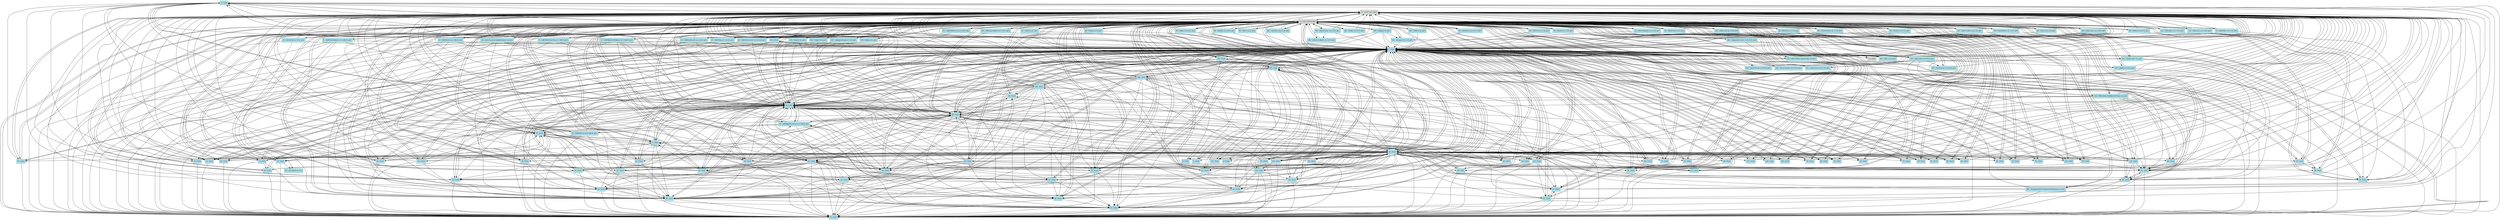 digraph G {
	graph [rankdir=TB]
	node [color=lightgreen fillcolor=lightblue fontname=Courier fontsize=10 style=filled]
	edge [fontname=Courier]
	node [fontname=Courier shape=record size="6,6"]
	2 [label="2: konsole" fillcolor=lightblue rank=max]
	2 [label="2: konsole(.plt)" fillcolor=lightblue rank=max]
	2 [label="2: konsole(.got)" fillcolor=lightblue rank=max]
	-2 [label="-2: ld-elf.so.1" fillcolor=lightgrey rank=source]
	-2 [label="-2: ld-elf.so.1(.got)" fillcolor=lightgrey rank=source]
	-1 [label="-1: unknown" fillcolor=lightgrey rank=source]
	-1 [label="-1: libkonsoleapp.so.23.04.3" fillcolor=lightgrey rank=source]
	-1 [label="-1: libkonsoleapp.so.23.04.3(.plt)" fillcolor=lightgrey rank=source]
	-1 [label="-1: libkonsoleapp.so.23.04.3(.got)" fillcolor=lightgrey rank=source]
	4 [label="4: libKF5NotifyConfig.so.5.108.0" fillcolor=lightblue rank=max]
	4 [label="4: libKF5NotifyConfig.so.5.108.0(.plt)" fillcolor=lightblue rank=max]
	4 [label="4: libKF5NotifyConfig.so.5.108.0(.got)" fillcolor=lightblue rank=max]
	-1 [label="-1: libkonsoleprivate.so.23.04.3" fillcolor=lightgrey rank=source]
	-1 [label="-1: libkonsoleprivate.so.23.04.3(.plt)" fillcolor=lightgrey rank=source]
	-1 [label="-1: libkonsoleprivate.so.23.04.3(.got)" fillcolor=lightgrey rank=source]
	6 [label="6: libKF5NewStuffWidgets.so.5.108.0" fillcolor=lightblue rank=max]
	6 [label="6: libKF5NewStuffWidgets.so.5.108.0(.plt)" fillcolor=lightblue rank=max]
	6 [label="6: libKF5NewStuffWidgets.so.5.108.0(.got)" fillcolor=lightblue rank=max]
	7 [label="7: libKF5Notifications.so.5.108.0" fillcolor=lightblue rank=max]
	7 [label="7: libKF5Notifications.so.5.108.0(.plt)" fillcolor=lightblue rank=max]
	7 [label="7: libKF5Notifications.so.5.108.0(.got)" fillcolor=lightblue rank=max]
	8 [label="8: libKF5TextWidgets.so.5.108.0" fillcolor=lightblue rank=max]
	8 [label="8: libKF5TextWidgets.so.5.108.0(.plt)" fillcolor=lightblue rank=max]
	8 [label="8: libKF5TextWidgets.so.5.108.0(.got)" fillcolor=lightblue rank=max]
	9 [label="9: libKF5SonnetUi.so.5.108.0" fillcolor=lightblue rank=max]
	9 [label="9: libKF5SonnetUi.so.5.108.0(.plt)" fillcolor=lightblue rank=max]
	9 [label="9: libKF5SonnetUi.so.5.108.0(.got)" fillcolor=lightblue rank=max]
	10 [label="10: libKF5NewStuff.so.5.108.0" fillcolor=lightblue rank=max]
	10 [label="10: libKF5NewStuff.so.5.108.0(.plt)" fillcolor=lightblue rank=max]
	10 [label="10: libKF5NewStuff.so.5.108.0(.got)" fillcolor=lightblue rank=max]
	11 [label="11: libKF5NewStuffCore.so.5.108.0" fillcolor=lightblue rank=max]
	11 [label="11: libKF5NewStuffCore.so.5.108.0(.plt)" fillcolor=lightblue rank=max]
	11 [label="11: libKF5NewStuffCore.so.5.108.0(.got)" fillcolor=lightblue rank=max]
	12 [label="12: libKF5Attica.so.5.108.0" fillcolor=lightblue rank=max]
	12 [label="12: libKF5Attica.so.5.108.0(.plt)" fillcolor=lightblue rank=max]
	12 [label="12: libKF5Attica.so.5.108.0(.got)" fillcolor=lightblue rank=max]
	13 [label="13: libKF5Pty.so.5.108.0" fillcolor=lightblue rank=max]
	13 [label="13: libKF5Pty.so.5.108.0(.plt)" fillcolor=lightblue rank=max]
	13 [label="13: libKF5Pty.so.5.108.0(.got)" fillcolor=lightblue rank=max]
	14 [label="14: libutil.so.9" fillcolor=lightblue rank=max]
	14 [label="14: libutil.so.9(.plt)" fillcolor=lightblue rank=max]
	14 [label="14: libutil.so.9(.got)" fillcolor=lightblue rank=max]
	15 [label="15: libz.so.6" fillcolor=lightblue rank=max]
	15 [label="15: libz.so.6(.plt)" fillcolor=lightblue rank=max]
	15 [label="15: libz.so.6(.got)" fillcolor=lightblue rank=max]
	16 [label="16: libicuuc.so.73.2" fillcolor=lightblue rank=max]
	16 [label="16: libicuuc.so.73.2(.plt)" fillcolor=lightblue rank=max]
	16 [label="16: libicuuc.so.73.2(.got)" fillcolor=lightblue rank=max]
	17 [label="17: libicui18n.so.73.2" fillcolor=lightblue rank=max]
	17 [label="17: libicui18n.so.73.2(.plt)" fillcolor=lightblue rank=max]
	17 [label="17: libicui18n.so.73.2(.got)" fillcolor=lightblue rank=max]
	18 [label="18: libKF5Bookmarks.so.5.108.0" fillcolor=lightblue rank=max]
	18 [label="18: libKF5Bookmarks.so.5.108.0(.plt)" fillcolor=lightblue rank=max]
	18 [label="18: libKF5Bookmarks.so.5.108.0(.got)" fillcolor=lightblue rank=max]
	19 [label="19: libKF5XmlGui.so.5.108.0" fillcolor=lightblue rank=max]
	19 [label="19: libKF5XmlGui.so.5.108.0(.plt)" fillcolor=lightblue rank=max]
	19 [label="19: libKF5XmlGui.so.5.108.0(.got)" fillcolor=lightblue rank=max]
	20 [label="20: libKF5GlobalAccel.so.5.108.0" fillcolor=lightblue rank=max]
	20 [label="20: libKF5GlobalAccel.so.5.108.0(.plt)" fillcolor=lightblue rank=max]
	20 [label="20: libKF5GlobalAccel.so.5.108.0(.got)" fillcolor=lightblue rank=max]
	21 [label="21: libQt5PrintSupport.so.5.15.8" fillcolor=lightblue rank=max]
	21 [label="21: libQt5PrintSupport.so.5.15.8(.plt)" fillcolor=lightblue rank=max]
	21 [label="21: libQt5PrintSupport.so.5.15.8(.got)" fillcolor=lightblue rank=max]
	22 [label="22: libKF5KIOWidgets.so.5.108.0" fillcolor=lightblue rank=max]
	22 [label="22: libKF5KIOWidgets.so.5.108.0(.plt)" fillcolor=lightblue rank=max]
	22 [label="22: libKF5KIOWidgets.so.5.108.0(.got)" fillcolor=lightblue rank=max]
	23 [label="23: libKF5IconThemes.so.5.108.0" fillcolor=lightblue rank=max]
	23 [label="23: libKF5IconThemes.so.5.108.0(.plt)" fillcolor=lightblue rank=max]
	23 [label="23: libKF5IconThemes.so.5.108.0(.got)" fillcolor=lightblue rank=max]
	24 [label="24: libKF5ConfigWidgets.so.5.108.0" fillcolor=lightblue rank=max]
	24 [label="24: libKF5ConfigWidgets.so.5.108.0(.plt)" fillcolor=lightblue rank=max]
	24 [label="24: libKF5ConfigWidgets.so.5.108.0(.got)" fillcolor=lightblue rank=max]
	25 [label="25: libKF5GuiAddons.so.5.108.0" fillcolor=lightblue rank=max]
	25 [label="25: libKF5GuiAddons.so.5.108.0(.plt)" fillcolor=lightblue rank=max]
	25 [label="25: libKF5GuiAddons.so.5.108.0(.got)" fillcolor=lightblue rank=max]
	26 [label="26: libKF5Codecs.so.5.108.0" fillcolor=lightblue rank=max]
	26 [label="26: libKF5Codecs.so.5.108.0(.plt)" fillcolor=lightblue rank=max]
	26 [label="26: libKF5Codecs.so.5.108.0(.got)" fillcolor=lightblue rank=max]
	27 [label="27: libKF5Auth.so.5.108.0" fillcolor=lightblue rank=max]
	27 [label="27: libKF5Auth.so.5.108.0(.plt)" fillcolor=lightblue rank=max]
	27 [label="27: libKF5Auth.so.5.108.0(.got)" fillcolor=lightblue rank=max]
	28 [label="28: libKF5KIOGui.so.5.108.0" fillcolor=lightblue rank=max]
	28 [label="28: libKF5KIOGui.so.5.108.0(.plt)" fillcolor=lightblue rank=max]
	28 [label="28: libKF5KIOGui.so.5.108.0(.got)" fillcolor=lightblue rank=max]
	29 [label="29: libKF5WindowSystem.so.5.108.0" fillcolor=lightblue rank=max]
	29 [label="29: libKF5WindowSystem.so.5.108.0(.plt)" fillcolor=lightblue rank=max]
	29 [label="29: libKF5WindowSystem.so.5.108.0(.got)" fillcolor=lightblue rank=max]
	30 [label="30: libX11.so.6.4.0" fillcolor=lightblue rank=max]
	30 [label="30: libX11.so.6.4.0(.plt)" fillcolor=lightblue rank=max]
	30 [label="30: libX11.so.6.4.0(.got)" fillcolor=lightblue rank=max]
	31 [label="31: libKF5KIOCore.so.5.108.0" fillcolor=lightblue rank=max]
	31 [label="31: libKF5KIOCore.so.5.108.0(.plt)" fillcolor=lightblue rank=max]
	31 [label="31: libKF5KIOCore.so.5.108.0(.got)" fillcolor=lightblue rank=max]
	32 [label="32: libKF5AuthCore.so.5.108.0" fillcolor=lightblue rank=max]
	32 [label="32: libKF5AuthCore.so.5.108.0(.plt)" fillcolor=lightblue rank=max]
	32 [label="32: libKF5AuthCore.so.5.108.0(.got)" fillcolor=lightblue rank=max]
	33 [label="33: libKF5JobWidgets.so.5.108.0" fillcolor=lightblue rank=max]
	33 [label="33: libKF5JobWidgets.so.5.108.0(.plt)" fillcolor=lightblue rank=max]
	33 [label="33: libKF5JobWidgets.so.5.108.0(.got)" fillcolor=lightblue rank=max]
	34 [label="34: libKF5Service.so.5.108.0" fillcolor=lightblue rank=max]
	34 [label="34: libKF5Service.so.5.108.0(.plt)" fillcolor=lightblue rank=max]
	34 [label="34: libKF5Service.so.5.108.0(.got)" fillcolor=lightblue rank=max]
	35 [label="35: libKF5I18n.so.5.108.0" fillcolor=lightblue rank=max]
	35 [label="35: libKF5I18n.so.5.108.0(.plt)" fillcolor=lightblue rank=max]
	35 [label="35: libKF5I18n.so.5.108.0(.got)" fillcolor=lightblue rank=max]
	36 [label="36: libKF5DBusAddons.so.5.108.0" fillcolor=lightblue rank=max]
	36 [label="36: libKF5DBusAddons.so.5.108.0(.plt)" fillcolor=lightblue rank=max]
	36 [label="36: libKF5DBusAddons.so.5.108.0(.got)" fillcolor=lightblue rank=max]
	37 [label="37: libKF5Solid.so.5.108.0" fillcolor=lightblue rank=max]
	37 [label="37: libKF5Solid.so.5.108.0(.plt)" fillcolor=lightblue rank=max]
	37 [label="37: libKF5Solid.so.5.108.0(.got)" fillcolor=lightblue rank=max]
	38 [label="38: libQt5Network.so.5.15.8" fillcolor=lightblue rank=max]
	38 [label="38: libQt5Network.so.5.15.8(.plt)" fillcolor=lightblue rank=max]
	38 [label="38: libQt5Network.so.5.15.8(.got)" fillcolor=lightblue rank=max]
	39 [label="39: libKF5Completion.so.5.108.0" fillcolor=lightblue rank=max]
	39 [label="39: libKF5Completion.so.5.108.0(.plt)" fillcolor=lightblue rank=max]
	39 [label="39: libKF5Completion.so.5.108.0(.got)" fillcolor=lightblue rank=max]
	40 [label="40: libKF5WidgetsAddons.so.5.108.0" fillcolor=lightblue rank=max]
	40 [label="40: libKF5WidgetsAddons.so.5.108.0(.plt)" fillcolor=lightblue rank=max]
	40 [label="40: libKF5WidgetsAddons.so.5.108.0(.got)" fillcolor=lightblue rank=max]
	41 [label="41: libKF5ConfigGui.so.5.108.0" fillcolor=lightblue rank=max]
	41 [label="41: libKF5ConfigGui.so.5.108.0(.plt)" fillcolor=lightblue rank=max]
	41 [label="41: libKF5ConfigGui.so.5.108.0(.got)" fillcolor=lightblue rank=max]
	42 [label="42: libQt5Xml.so.5.15.8" fillcolor=lightblue rank=max]
	42 [label="42: libQt5Xml.so.5.15.8(.plt)" fillcolor=lightblue rank=max]
	42 [label="42: libQt5Xml.so.5.15.8(.got)" fillcolor=lightblue rank=max]
	43 [label="43: libKF5ConfigCore.so.5.108.0" fillcolor=lightblue rank=max]
	43 [label="43: libKF5ConfigCore.so.5.108.0(.plt)" fillcolor=lightblue rank=max]
	43 [label="43: libKF5ConfigCore.so.5.108.0(.got)" fillcolor=lightblue rank=max]
	44 [label="44: libQt5Concurrent.so.5.15.8" fillcolor=lightblue rank=max]
	44 [label="44: libQt5Concurrent.so.5.15.8(.plt)" fillcolor=lightblue rank=max]
	44 [label="44: libQt5Concurrent.so.5.15.8(.got)" fillcolor=lightblue rank=max]
	45 [label="45: libQt5Widgets.so.5.15.8" fillcolor=lightblue rank=max]
	45 [label="45: libQt5Widgets.so.5.15.8(.plt)" fillcolor=lightblue rank=max]
	45 [label="45: libQt5Widgets.so.5.15.8(.got)" fillcolor=lightblue rank=max]
	46 [label="46: libQt5DBus.so.5.15.8" fillcolor=lightblue rank=max]
	46 [label="46: libQt5DBus.so.5.15.8(.plt)" fillcolor=lightblue rank=max]
	46 [label="46: libQt5DBus.so.5.15.8(.got)" fillcolor=lightblue rank=max]
	47 [label="47: libKF5Crash.so.5.108.0" fillcolor=lightblue rank=max]
	47 [label="47: libKF5Crash.so.5.108.0(.plt)" fillcolor=lightblue rank=max]
	47 [label="47: libKF5Crash.so.5.108.0(.got)" fillcolor=lightblue rank=max]
	48 [label="48: libQt5Gui.so.5.15.8" fillcolor=lightblue rank=max]
	48 [label="48: libQt5Gui.so.5.15.8(.plt)" fillcolor=lightblue rank=max]
	48 [label="48: libQt5Gui.so.5.15.8(.got)" fillcolor=lightblue rank=max]
	49 [label="49: libKF5CoreAddons.so.5.108.0" fillcolor=lightblue rank=max]
	49 [label="49: libKF5CoreAddons.so.5.108.0(.plt)" fillcolor=lightblue rank=max]
	49 [label="49: libKF5CoreAddons.so.5.108.0(.got)" fillcolor=lightblue rank=max]
	50 [label="50: libQt5Core.so.5.15.8" fillcolor=lightblue rank=max]
	50 [label="50: libQt5Core.so.5.15.8(.plt)" fillcolor=lightblue rank=max]
	50 [label="50: libQt5Core.so.5.15.8(.got)" fillcolor=lightblue rank=max]
	51 [label="51: libc++.so.1" fillcolor=lightblue rank=max]
	51 [label="51: libc++.so.1(.plt)" fillcolor=lightblue rank=max]
	52 [label="52: libcxxrt.so.1" fillcolor=lightblue rank=max]
	52 [label="52: libcxxrt.so.1(.plt)" fillcolor=lightblue rank=max]
	52 [label="52: libcxxrt.so.1(.got)" fillcolor=lightblue rank=max]
	53 [label="53: libm.so.5" fillcolor=lightblue rank=max]
	53 [label="53: libm.so.5(.plt)" fillcolor=lightblue rank=max]
	53 [label="53: libm.so.5(.got)" fillcolor=lightblue rank=max]
	1 [label="1: libc.so.7" fillcolor=lightblue rank=max]
	1 [label="1: libc.so.7(.plt)" fillcolor=lightblue rank=max]
	54 [label="54: libcanberra.so.0.2.5" fillcolor=lightblue rank=max]
	54 [label="54: libcanberra.so.0.2.5(.plt)" fillcolor=lightblue rank=max]
	54 [label="54: libcanberra.so.0.2.5(.got)" fillcolor=lightblue rank=max]
	55 [label="55: libQt5X11Extras.so.5.15.8" fillcolor=lightblue rank=max]
	55 [label="55: libQt5X11Extras.so.5.15.8(.plt)" fillcolor=lightblue rank=max]
	55 [label="55: libQt5X11Extras.so.5.15.8(.got)" fillcolor=lightblue rank=max]
	56 [label="56: libXtst.so.6.1.0" fillcolor=lightblue rank=max]
	56 [label="56: libXtst.so.6.1.0(.plt)" fillcolor=lightblue rank=max]
	56 [label="56: libXtst.so.6.1.0(.got)" fillcolor=lightblue rank=max]
	-3 [label="-3: Guard" fillcolor=lightgrey rank=source]
	57 [label="57: libdbusmenu-qt5.so.2.6.0" fillcolor=lightblue rank=max]
	57 [label="57: libdbusmenu-qt5.so.2.6.0(.plt)" fillcolor=lightblue rank=max]
	57 [label="57: libdbusmenu-qt5.so.2.6.0(.got)" fillcolor=lightblue rank=max]
	58 [label="58: libKF5SonnetCore.so.5.108.0" fillcolor=lightblue rank=max]
	58 [label="58: libKF5SonnetCore.so.5.108.0(.plt)" fillcolor=lightblue rank=max]
	58 [label="58: libKF5SonnetCore.so.5.108.0(.got)" fillcolor=lightblue rank=max]
	59 [label="59: libKF5ItemViews.so.5.108.0" fillcolor=lightblue rank=max]
	59 [label="59: libKF5ItemViews.so.5.108.0(.plt)" fillcolor=lightblue rank=max]
	59 [label="59: libKF5ItemViews.so.5.108.0(.got)" fillcolor=lightblue rank=max]
	60 [label="60: libQt5Quick.so.5.15.8" fillcolor=lightblue rank=max]
	60 [label="60: libQt5Quick.so.5.15.8(.plt)" fillcolor=lightblue rank=max]
	60 [label="60: libQt5Quick.so.5.15.8(.got)" fillcolor=lightblue rank=max]
	61 [label="61: libQt5QmlModels.so.5.15.8" fillcolor=lightblue rank=max]
	61 [label="61: libQt5QmlModels.so.5.15.8(.plt)" fillcolor=lightblue rank=max]
	61 [label="61: libQt5QmlModels.so.5.15.8(.got)" fillcolor=lightblue rank=max]
	62 [label="62: libQt5Qml.so.5.15.8" fillcolor=lightblue rank=max]
	62 [label="62: libQt5Qml.so.5.15.8(.plt)" fillcolor=lightblue rank=max]
	62 [label="62: libQt5Qml.so.5.15.8(.got)" fillcolor=lightblue rank=max]
	63 [label="63: libKF5Package.so.5.108.0" fillcolor=lightblue rank=max]
	63 [label="63: libKF5Package.so.5.108.0(.plt)" fillcolor=lightblue rank=max]
	63 [label="63: libKF5Package.so.5.108.0(.got)" fillcolor=lightblue rank=max]
	64 [label="64: libKF5Archive.so.5.108.0" fillcolor=lightblue rank=max]
	64 [label="64: libKF5Archive.so.5.108.0(.plt)" fillcolor=lightblue rank=max]
	64 [label="64: libKF5Archive.so.5.108.0(.got)" fillcolor=lightblue rank=max]
	65 [label="65: libicudata.so.73.2" fillcolor=lightblue rank=max]
	1 [label="1: libthr.so.3" fillcolor=lightblue rank=max]
	1 [label="1: libthr.so.3(.plt)" fillcolor=lightblue rank=max]
	66 [label="66: libgcc_s.so.1" fillcolor=lightblue rank=max]
	66 [label="66: libgcc_s.so.1(.plt)" fillcolor=lightblue rank=max]
	66 [label="66: libgcc_s.so.1(.got)" fillcolor=lightblue rank=max]
	67 [label="67: libQt5Svg.so.5.15.8" fillcolor=lightblue rank=max]
	67 [label="67: libQt5Svg.so.5.15.8(.plt)" fillcolor=lightblue rank=max]
	67 [label="67: libQt5Svg.so.5.15.8(.got)" fillcolor=lightblue rank=max]
	68 [label="68: libQt5WaylandClient.so.5.15.8" fillcolor=lightblue rank=max]
	68 [label="68: libQt5WaylandClient.so.5.15.8(.plt)" fillcolor=lightblue rank=max]
	68 [label="68: libQt5WaylandClient.so.5.15.8(.got)" fillcolor=lightblue rank=max]
	69 [label="69: libwayland-client.so.0.22.0" fillcolor=lightblue rank=max]
	69 [label="69: libwayland-client.so.0.22.0(.plt)" fillcolor=lightblue rank=max]
	69 [label="69: libwayland-client.so.0.22.0(.got)" fillcolor=lightblue rank=max]
	70 [label="70: libxcb.so.1.1.0" fillcolor=lightblue rank=max]
	70 [label="70: libxcb.so.1.1.0(.plt)" fillcolor=lightblue rank=max]
	70 [label="70: libxcb.so.1.1.0(.got)" fillcolor=lightblue rank=max]
	71 [label="71: libXfixes.so.3.1.0" fillcolor=lightblue rank=max]
	71 [label="71: libXfixes.so.3.1.0(.plt)" fillcolor=lightblue rank=max]
	71 [label="71: libXfixes.so.3.1.0(.got)" fillcolor=lightblue rank=max]
	72 [label="72: libxcb-keysyms.so.1.0.0" fillcolor=lightblue rank=max]
	72 [label="72: libxcb-keysyms.so.1.0.0(.plt)" fillcolor=lightblue rank=max]
	72 [label="72: libxcb-keysyms.so.1.0.0(.got)" fillcolor=lightblue rank=max]
	73 [label="73: libintl.so.8.3.0" fillcolor=lightblue rank=max]
	73 [label="73: libintl.so.8.3.0(.plt)" fillcolor=lightblue rank=max]
	73 [label="73: libintl.so.8.3.0(.got)" fillcolor=lightblue rank=max]
	74 [label="74: libdbus-1.so.3.32.2" fillcolor=lightblue rank=max]
	74 [label="74: libdbus-1.so.3.32.2(.plt)" fillcolor=lightblue rank=max]
	74 [label="74: libdbus-1.so.3.32.2(.got)" fillcolor=lightblue rank=max]
	75 [label="75: libGL.so.1.7.0" fillcolor=lightblue rank=max]
	75 [label="75: libGL.so.1.7.0(.plt)" fillcolor=lightblue rank=max]
	75 [label="75: libGL.so.1.7.0(.got)" fillcolor=lightblue rank=max]
	76 [label="76: libpng16.so.16.40.0" fillcolor=lightblue rank=max]
	76 [label="76: libpng16.so.16.40.0(.plt)" fillcolor=lightblue rank=max]
	76 [label="76: libpng16.so.16.40.0(.got)" fillcolor=lightblue rank=max]
	77 [label="77: libkvm.so.7" fillcolor=lightblue rank=max]
	77 [label="77: libkvm.so.7(.plt)" fillcolor=lightblue rank=max]
	77 [label="77: libkvm.so.7(.got)" fillcolor=lightblue rank=max]
	78 [label="78: libprocstat.so.1" fillcolor=lightblue rank=max]
	78 [label="78: libprocstat.so.1(.plt)" fillcolor=lightblue rank=max]
	78 [label="78: libprocstat.so.1(.got)" fillcolor=lightblue rank=max]
	79 [label="79: libexecinfo.so.1" fillcolor=lightblue rank=max]
	79 [label="79: libexecinfo.so.1(.plt)" fillcolor=lightblue rank=max]
	79 [label="79: libexecinfo.so.1(.got)" fillcolor=lightblue rank=max]
	80 [label="80: libdouble-conversion.so.3.3.0" fillcolor=lightblue rank=max]
	80 [label="80: libdouble-conversion.so.3.3.0(.plt)" fillcolor=lightblue rank=max]
	80 [label="80: libdouble-conversion.so.3.3.0(.got)" fillcolor=lightblue rank=max]
	81 [label="81: libpcre2-16.so.0.11.2" fillcolor=lightblue rank=max]
	81 [label="81: libpcre2-16.so.0.11.2(.plt)" fillcolor=lightblue rank=max]
	81 [label="81: libpcre2-16.so.0.11.2(.got)" fillcolor=lightblue rank=max]
	82 [label="82: libzstd.so.1.5.5" fillcolor=lightblue rank=max]
	82 [label="82: libzstd.so.1.5.5(.plt)" fillcolor=lightblue rank=max]
	82 [label="82: libzstd.so.1.5.5(.got)" fillcolor=lightblue rank=max]
	83 [label="83: libvorbisfile.so.3.3.8" fillcolor=lightblue rank=max]
	83 [label="83: libvorbisfile.so.3.3.8(.plt)" fillcolor=lightblue rank=max]
	83 [label="83: libvorbisfile.so.3.3.8(.got)" fillcolor=lightblue rank=max]
	84 [label="84: libltdl.so.7.3.2" fillcolor=lightblue rank=max]
	84 [label="84: libltdl.so.7.3.2(.plt)" fillcolor=lightblue rank=max]
	84 [label="84: libltdl.so.7.3.2(.got)" fillcolor=lightblue rank=max]
	85 [label="85: libXext.so.6.4.0" fillcolor=lightblue rank=max]
	85 [label="85: libXext.so.6.4.0(.plt)" fillcolor=lightblue rank=max]
	85 [label="85: libXext.so.6.4.0(.got)" fillcolor=lightblue rank=max]
	86 [label="86: libXi.so.6.1.0" fillcolor=lightblue rank=max]
	86 [label="86: libXi.so.6.1.0(.plt)" fillcolor=lightblue rank=max]
	86 [label="86: libXi.so.6.1.0(.got)" fillcolor=lightblue rank=max]
	87 [label="87: libbz2.so.4" fillcolor=lightblue rank=max]
	87 [label="87: libbz2.so.4(.plt)" fillcolor=lightblue rank=max]
	87 [label="87: libbz2.so.4(.got)" fillcolor=lightblue rank=max]
	88 [label="88: liblzma.so.5" fillcolor=lightblue rank=max]
	88 [label="88: liblzma.so.5(.plt)" fillcolor=lightblue rank=max]
	88 [label="88: liblzma.so.5(.got)" fillcolor=lightblue rank=max]
	89 [label="89: libwayland-cursor.so.0.22.0" fillcolor=lightblue rank=max]
	89 [label="89: libwayland-cursor.so.0.22.0(.plt)" fillcolor=lightblue rank=max]
	89 [label="89: libwayland-cursor.so.0.22.0(.got)" fillcolor=lightblue rank=max]
	90 [label="90: libfontconfig.so.1.13.0" fillcolor=lightblue rank=max]
	90 [label="90: libfontconfig.so.1.13.0(.plt)" fillcolor=lightblue rank=max]
	90 [label="90: libfontconfig.so.1.13.0(.got)" fillcolor=lightblue rank=max]
	91 [label="91: libfreetype.so.6.20.0" fillcolor=lightblue rank=max]
	91 [label="91: libfreetype.so.6.20.0(.plt)" fillcolor=lightblue rank=max]
	91 [label="91: libfreetype.so.6.20.0(.got)" fillcolor=lightblue rank=max]
	92 [label="92: libxkbcommon.so.0.0.0" fillcolor=lightblue rank=max]
	92 [label="92: libxkbcommon.so.0.0.0(.plt)" fillcolor=lightblue rank=max]
	92 [label="92: libxkbcommon.so.0.0.0(.got)" fillcolor=lightblue rank=max]
	93 [label="93: libepoll-shim.so.0" fillcolor=lightblue rank=max]
	93 [label="93: libepoll-shim.so.0(.plt)" fillcolor=lightblue rank=max]
	93 [label="93: libepoll-shim.so.0(.got)" fillcolor=lightblue rank=max]
	94 [label="94: libffi.so.8.1.2" fillcolor=lightblue rank=max]
	94 [label="94: libffi.so.8.1.2(.plt)" fillcolor=lightblue rank=max]
	94 [label="94: libffi.so.8.1.2(.got)" fillcolor=lightblue rank=max]
	95 [label="95: libXau.so.6.0.0" fillcolor=lightblue rank=max]
	95 [label="95: libXau.so.6.0.0(.plt)" fillcolor=lightblue rank=max]
	95 [label="95: libXau.so.6.0.0(.got)" fillcolor=lightblue rank=max]
	96 [label="96: libXdmcp.so.6.0.0" fillcolor=lightblue rank=max]
	96 [label="96: libXdmcp.so.6.0.0(.plt)" fillcolor=lightblue rank=max]
	96 [label="96: libXdmcp.so.6.0.0(.got)" fillcolor=lightblue rank=max]
	97 [label="97: libGLdispatch.so.0.0.0" fillcolor=lightblue rank=max]
	97 [label="97: libGLdispatch.so.0.0.0(.plt)" fillcolor=lightblue rank=max]
	97 [label="97: libGLdispatch.so.0.0.0(.got)" fillcolor=lightblue rank=max]
	98 [label="98: libGLX.so.0.0.0" fillcolor=lightblue rank=max]
	98 [label="98: libGLX.so.0.0.0(.plt)" fillcolor=lightblue rank=max]
	98 [label="98: libGLX.so.0.0.0(.got)" fillcolor=lightblue rank=max]
	99 [label="99: libelf.so.2" fillcolor=lightblue rank=max]
	99 [label="99: libelf.so.2(.plt)" fillcolor=lightblue rank=max]
	99 [label="99: libelf.so.2(.got)" fillcolor=lightblue rank=max]
	100 [label="100: libvorbis.so.0.4.9" fillcolor=lightblue rank=max]
	100 [label="100: libvorbis.so.0.4.9(.plt)" fillcolor=lightblue rank=max]
	100 [label="100: libvorbis.so.0.4.9(.got)" fillcolor=lightblue rank=max]
	101 [label="101: libogg.so.0.8.5" fillcolor=lightblue rank=max]
	101 [label="101: libogg.so.0.8.5(.plt)" fillcolor=lightblue rank=max]
	101 [label="101: libogg.so.0.8.5(.got)" fillcolor=lightblue rank=max]
	102 [label="102: libmd.so.6" fillcolor=lightblue rank=max]
	102 [label="102: libmd.so.6(.plt)" fillcolor=lightblue rank=max]
	102 [label="102: libmd.so.6(.got)" fillcolor=lightblue rank=max]
	103 [label="103: libexpat.so.1.8.10" fillcolor=lightblue rank=max]
	103 [label="103: libexpat.so.1.8.10(.plt)" fillcolor=lightblue rank=max]
	103 [label="103: libexpat.so.1.8.10(.got)" fillcolor=lightblue rank=max]
	104 [label="104: libbrotlidec.so.1.0.9" fillcolor=lightblue rank=max]
	104 [label="104: libbrotlidec.so.1.0.9(.plt)" fillcolor=lightblue rank=max]
	104 [label="104: libbrotlidec.so.1.0.9(.got)" fillcolor=lightblue rank=max]
	105 [label="105: libdl.so.1" fillcolor=lightblue rank=max]
	105 [label="105: libdl.so.1(.plt)" fillcolor=lightblue rank=max]
	105 [label="105: libdl.so.1(.got)" fillcolor=lightblue rank=max]
	106 [label="106: libbrotlicommon.so.1.0.9" fillcolor=lightblue rank=max]
	106 [label="106: libbrotlicommon.so.1.0.9(.plt)" fillcolor=lightblue rank=max]
	106 [label="106: libbrotlicommon.so.1.0.9(.got)" fillcolor=lightblue rank=max]
	1 [label="1: Stack" fillcolor=lightblue rank=max]
	140 [label="140: libqgif.so" fillcolor=lightblue rank=max]
	140 [label="140: libqgif.so(.plt)" fillcolor=lightblue rank=max]
	140 [label="140: libqgif.so(.got)" fillcolor=lightblue rank=max]
	141 [label="141: libqico.so" fillcolor=lightblue rank=max]
	141 [label="141: libqico.so(.plt)" fillcolor=lightblue rank=max]
	141 [label="141: libqico.so(.got)" fillcolor=lightblue rank=max]
	142 [label="142: libqjpeg.so" fillcolor=lightblue rank=max]
	142 [label="142: libqjpeg.so(.plt)" fillcolor=lightblue rank=max]
	142 [label="142: libqjpeg.so(.got)" fillcolor=lightblue rank=max]
	107 [label="107: libqwayland-generic.so" fillcolor=lightblue rank=max]
	107 [label="107: libqwayland-generic.so(.plt)" fillcolor=lightblue rank=max]
	107 [label="107: libqwayland-generic.so(.got)" fillcolor=lightblue rank=max]
	66 [label="66: Stack" fillcolor=lightblue rank=max]
	51 [label="51: Stack" fillcolor=lightblue rank=max]
	52 [label="52: Stack" fillcolor=lightblue rank=max]
	0 [label="0: Stack" fillcolor=lightblue rank=max]
	50 [label="50: Stack" fillcolor=lightblue rank=max]
	49 [label="49: Stack" fillcolor=lightblue rank=max]
	30 [label="30: Stack" fillcolor=lightblue rank=max]
	97 [label="97: Stack" fillcolor=lightblue rank=max]
	98 [label="98: Stack" fillcolor=lightblue rank=max]
	75 [label="75: Stack" fillcolor=lightblue rank=max]
	48 [label="48: Stack" fillcolor=lightblue rank=max]
	47 [label="47: Stack" fillcolor=lightblue rank=max]
	46 [label="46: Stack" fillcolor=lightblue rank=max]
	45 [label="45: Stack" fillcolor=lightblue rank=max]
	43 [label="43: Stack" fillcolor=lightblue rank=max]
	41 [label="41: Stack" fillcolor=lightblue rank=max]
	40 [label="40: Stack" fillcolor=lightblue rank=max]
	39 [label="39: Stack" fillcolor=lightblue rank=max]
	38 [label="38: Stack" fillcolor=lightblue rank=max]
	37 [label="37: Stack" fillcolor=lightblue rank=max]
	36 [label="36: Stack" fillcolor=lightblue rank=max]
	73 [label="73: Stack" fillcolor=lightblue rank=max]
	35 [label="35: Stack" fillcolor=lightblue rank=max]
	34 [label="34: Stack" fillcolor=lightblue rank=max]
	33 [label="33: Stack" fillcolor=lightblue rank=max]
	32 [label="32: Stack" fillcolor=lightblue rank=max]
	31 [label="31: Stack" fillcolor=lightblue rank=max]
	29 [label="29: Stack" fillcolor=lightblue rank=max]
	26 [label="26: Stack" fillcolor=lightblue rank=max]
	93 [label="93: Stack" fillcolor=lightblue rank=max]
	68 [label="68: Stack" fillcolor=lightblue rank=max]
	25 [label="25: Stack" fillcolor=lightblue rank=max]
	24 [label="24: Stack" fillcolor=lightblue rank=max]
	64 [label="64: Stack" fillcolor=lightblue rank=max]
	23 [label="23: Stack" fillcolor=lightblue rank=max]
	22 [label="22: Stack" fillcolor=lightblue rank=max]
	28 [label="28: Stack" fillcolor=lightblue rank=max]
	21 [label="21: Stack" fillcolor=lightblue rank=max]
	20 [label="20: Stack" fillcolor=lightblue rank=max]
	59 [label="59: Stack" fillcolor=lightblue rank=max]
	19 [label="19: Stack" fillcolor=lightblue rank=max]
	18 [label="18: Stack" fillcolor=lightblue rank=max]
	63 [label="63: Stack" fillcolor=lightblue rank=max]
	62 [label="62: Stack" fillcolor=lightblue rank=max]
	61 [label="61: Stack" fillcolor=lightblue rank=max]
	60 [label="60: Stack" fillcolor=lightblue rank=max]
	10 [label="10: Stack" fillcolor=lightblue rank=max]
	58 [label="58: Stack" fillcolor=lightblue rank=max]
	9 [label="9: Stack" fillcolor=lightblue rank=max]
	7 [label="7: Stack" fillcolor=lightblue rank=max]
	5 [label="5: Stack" fillcolor=lightblue rank=max]
	3 [label="3: Stack" fillcolor=lightblue rank=max]
	2 [label="2: Stack" fillcolor=lightblue rank=max]
	81 [label="81: Stack" fillcolor=lightblue rank=max]
	136 [label="136: konsole_quickcommandsplugin.so" fillcolor=lightblue rank=max]
	136 [label="136: konsole_quickcommandsplugin.so(.plt)" fillcolor=lightblue rank=max]
	136 [label="136: konsole_quickcommandsplugin.so(.got)" fillcolor=lightblue rank=max]
	137 [label="137: konsole_sshmanagerplugin.so" fillcolor=lightblue rank=max]
	137 [label="137: konsole_sshmanagerplugin.so(.plt)" fillcolor=lightblue rank=max]
	137 [label="137: konsole_sshmanagerplugin.so(.got)" fillcolor=lightblue rank=max]
	137 [label="137: Stack" fillcolor=lightblue rank=max]
	42 [label="42: Stack" fillcolor=lightblue rank=max]
	138 [label="138: KF5WindowSystemKWaylandPlugin.so" fillcolor=lightblue rank=max]
	138 [label="138: KF5WindowSystemKWaylandPlugin.so(.plt)" fillcolor=lightblue rank=max]
	138 [label="138: KF5WindowSystemKWaylandPlugin.so(.got)" fillcolor=lightblue rank=max]
	139 [label="139: libKF5WaylandClient.so.5.108.0" fillcolor=lightblue rank=max]
	139 [label="139: libKF5WaylandClient.so.5.108.0(.plt)" fillcolor=lightblue rank=max]
	139 [label="139: libKF5WaylandClient.so.5.108.0(.got)" fillcolor=lightblue rank=max]
	139 [label="139: Stack" fillcolor=lightblue rank=max]
	90 [label="90: Stack" fillcolor=lightblue rank=max]
	-1 [label="-1: 830bb1cbfd3d582459af9eb69ef1dd53-le64.cache-8" fillcolor=lightgrey rank=source]
	-1 [label="-1: b505adbf72d7253408dd67084a8aa967-le64.cache-8" fillcolor=lightgrey rank=source]
	-1 [label="-1: ece4193fc5c4a4effb1dc60970b2e31e-le64.cache-8" fillcolor=lightgrey rank=source]
	-1 [label="-1: 35901d7766b0d74f5a3f21d215f30fe1-le64.cache-8" fillcolor=lightgrey rank=source]
	-1 [label="-1: 15eb616247f902caad1dfdbafe02dab6-le64.cache-8" fillcolor=lightgrey rank=source]
	-1 [label="-1: 7c98de66b60bbc89ea01a3be81d3327c-le64.cache-8" fillcolor=lightgrey rank=source]
	-1 [label="-1: 1d14c3a85fb937d3385957c90b5fd8e5-le64.cache-8" fillcolor=lightgrey rank=source]
	-1 [label="-1: 926bc5fca789a5896b52142cff7136c7-le64.cache-8" fillcolor=lightgrey rank=source]
	-1 [label="-1: NotoSans-Regular.ttf" fillcolor=lightgrey rank=source]
	143 [label="143: libjpeg.so.8.3.2" fillcolor=lightblue rank=max]
	143 [label="143: libjpeg.so.8.3.2(.plt)" fillcolor=lightblue rank=max]
	143 [label="143: libjpeg.so.8.3.2(.got)" fillcolor=lightblue rank=max]
	69 [label="69: Stack" fillcolor=lightblue rank=max]
	92 [label="92: Stack" fillcolor=lightblue rank=max]
	91 [label="91: Stack" fillcolor=lightblue rank=max]
	-1 [label="-1: DejaVuSansMono-Bold.ttf" fillcolor=lightgrey rank=source]
	144 [label="144: libqsvg.so" fillcolor=lightblue rank=max]
	144 [label="144: libqsvg.so(.plt)" fillcolor=lightblue rank=max]
	144 [label="144: libqsvg.so(.got)" fillcolor=lightblue rank=max]
	-1 [label="-1: DejaVuSansMono.ttf" fillcolor=lightgrey rank=source]
	108 [label="108: libcomposeplatforminputcontextplugin.so" fillcolor=lightblue rank=max]
	108 [label="108: libcomposeplatforminputcontextplugin.so(.plt)" fillcolor=lightblue rank=max]
	108 [label="108: libcomposeplatforminputcontextplugin.so(.got)" fillcolor=lightblue rank=max]
	109 [label="109: KDEPlasmaPlatformTheme.so" fillcolor=lightblue rank=max]
	109 [label="109: KDEPlasmaPlatformTheme.so(.plt)" fillcolor=lightblue rank=max]
	109 [label="109: KDEPlasmaPlatformTheme.so(.got)" fillcolor=lightblue rank=max]
	110 [label="110: libKF5KIOFileWidgets.so.5.108.0" fillcolor=lightblue rank=max]
	110 [label="110: libKF5KIOFileWidgets.so.5.108.0(.plt)" fillcolor=lightblue rank=max]
	110 [label="110: libKF5KIOFileWidgets.so.5.108.0(.got)" fillcolor=lightblue rank=max]
	111 [label="111: libXcursor.so.1.0.2" fillcolor=lightblue rank=max]
	111 [label="111: libXcursor.so.1.0.2(.plt)" fillcolor=lightblue rank=max]
	111 [label="111: libXcursor.so.1.0.2(.got)" fillcolor=lightblue rank=max]
	112 [label="112: libQt5QuickControls2.so.5.15.8" fillcolor=lightblue rank=max]
	112 [label="112: libQt5QuickControls2.so.5.15.8(.plt)" fillcolor=lightblue rank=max]
	112 [label="112: libQt5QuickControls2.so.5.15.8(.got)" fillcolor=lightblue rank=max]
	113 [label="113: libXrender.so.1.3.0" fillcolor=lightblue rank=max]
	113 [label="113: libXrender.so.1.3.0(.plt)" fillcolor=lightblue rank=max]
	113 [label="113: libXrender.so.1.3.0(.got)" fillcolor=lightblue rank=max]
	114 [label="114: libQt5QuickTemplates2.so.5.15.8" fillcolor=lightblue rank=max]
	114 [label="114: libQt5QuickTemplates2.so.5.15.8(.plt)" fillcolor=lightblue rank=max]
	114 [label="114: libQt5QuickTemplates2.so.5.15.8(.got)" fillcolor=lightblue rank=max]
	114 [label="114: Stack" fillcolor=lightblue rank=max]
	110 [label="110: Stack" fillcolor=lightblue rank=max]
	109 [label="109: Stack" fillcolor=lightblue rank=max]
	53 [label="53: Stack" fillcolor=lightblue rank=max]
	80 [label="80: Stack" fillcolor=lightblue rank=max]
	112 [label="112: Stack" fillcolor=lightblue rank=max]
	94 [label="94: Stack" fillcolor=lightblue rank=max]
	115 [label="115: libqt-plugin-wayland-egl.so" fillcolor=lightblue rank=max]
	115 [label="115: libqt-plugin-wayland-egl.so(.plt)" fillcolor=lightblue rank=max]
	115 [label="115: libqt-plugin-wayland-egl.so(.got)" fillcolor=lightblue rank=max]
	116 [label="116: libEGL.so.1.1.0" fillcolor=lightblue rank=max]
	116 [label="116: libEGL.so.1.1.0(.plt)" fillcolor=lightblue rank=max]
	116 [label="116: libEGL.so.1.1.0(.got)" fillcolor=lightblue rank=max]
	117 [label="117: libwayland-egl.so.1.22.0" fillcolor=lightblue rank=max]
	117 [label="117: libwayland-egl.so.1.22.0(.plt)" fillcolor=lightblue rank=max]
	117 [label="117: libwayland-egl.so.1.22.0(.got)" fillcolor=lightblue rank=max]
	116 [label="116: Stack" fillcolor=lightblue rank=max]
	118 [label="118: libEGL_mesa.so.0.0.0" fillcolor=lightblue rank=max]
	118 [label="118: libEGL_mesa.so.0.0.0(.plt)" fillcolor=lightblue rank=max]
	118 [label="118: libEGL_mesa.so.0.0.0(.got)" fillcolor=lightblue rank=max]
	119 [label="119: libgbm.so.1.0.0" fillcolor=lightblue rank=max]
	119 [label="119: libgbm.so.1.0.0(.plt)" fillcolor=lightblue rank=max]
	119 [label="119: libgbm.so.1.0.0(.got)" fillcolor=lightblue rank=max]
	120 [label="120: libglapi.so.0.0.0" fillcolor=lightblue rank=max]
	120 [label="120: libglapi.so.0.0.0(.plt)" fillcolor=lightblue rank=max]
	120 [label="120: libglapi.so.0.0.0(.got)" fillcolor=lightblue rank=max]
	121 [label="121: libX11-xcb.so.1.0.0" fillcolor=lightblue rank=max]
	121 [label="121: libX11-xcb.so.1.0.0(.plt)" fillcolor=lightblue rank=max]
	121 [label="121: libX11-xcb.so.1.0.0(.got)" fillcolor=lightblue rank=max]
	122 [label="122: libxcb-dri2.so.0.0.0" fillcolor=lightblue rank=max]
	122 [label="122: libxcb-dri2.so.0.0.0(.plt)" fillcolor=lightblue rank=max]
	122 [label="122: libxcb-dri2.so.0.0.0(.got)" fillcolor=lightblue rank=max]
	123 [label="123: libxcb-randr.so.0.1.0" fillcolor=lightblue rank=max]
	123 [label="123: libxcb-randr.so.0.1.0(.plt)" fillcolor=lightblue rank=max]
	123 [label="123: libxcb-randr.so.0.1.0(.got)" fillcolor=lightblue rank=max]
	124 [label="124: libxcb-xfixes.so.0.0.0" fillcolor=lightblue rank=max]
	124 [label="124: libxcb-xfixes.so.0.0.0(.plt)" fillcolor=lightblue rank=max]
	124 [label="124: libxcb-xfixes.so.0.0.0(.got)" fillcolor=lightblue rank=max]
	125 [label="125: libdrm.so.2.4.0" fillcolor=lightblue rank=max]
	125 [label="125: libdrm.so.2.4.0(.plt)" fillcolor=lightblue rank=max]
	125 [label="125: libdrm.so.2.4.0(.got)" fillcolor=lightblue rank=max]
	126 [label="126: libwayland-server.so.0.22.0" fillcolor=lightblue rank=max]
	126 [label="126: libwayland-server.so.0.22.0(.plt)" fillcolor=lightblue rank=max]
	126 [label="126: libwayland-server.so.0.22.0(.got)" fillcolor=lightblue rank=max]
	127 [label="127: libxcb-dri3.so.0.1.0" fillcolor=lightblue rank=max]
	127 [label="127: libxcb-dri3.so.0.1.0(.plt)" fillcolor=lightblue rank=max]
	127 [label="127: libxcb-dri3.so.0.1.0(.got)" fillcolor=lightblue rank=max]
	128 [label="128: libxcb-present.so.0.0.0" fillcolor=lightblue rank=max]
	128 [label="128: libxcb-present.so.0.0.0(.plt)" fillcolor=lightblue rank=max]
	128 [label="128: libxcb-present.so.0.0.0(.got)" fillcolor=lightblue rank=max]
	129 [label="129: libxcb-sync.so.1.0.0" fillcolor=lightblue rank=max]
	129 [label="129: libxcb-sync.so.1.0.0(.plt)" fillcolor=lightblue rank=max]
	129 [label="129: libxcb-sync.so.1.0.0(.got)" fillcolor=lightblue rank=max]
	130 [label="130: libxshmfence.so.1.0.0" fillcolor=lightblue rank=max]
	130 [label="130: libxshmfence.so.1.0.0(.plt)" fillcolor=lightblue rank=max]
	130 [label="130: libxshmfence.so.1.0.0(.got)" fillcolor=lightblue rank=max]
	120 [label="120: Stack" fillcolor=lightblue rank=max]
	125 [label="125: Stack" fillcolor=lightblue rank=max]
	103 [label="103: Stack" fillcolor=lightblue rank=max]
	-1 [label="-1: zink_dri.so" fillcolor=lightgrey rank=source]
	-1 [label="-1: zink_dri.so(.plt)" fillcolor=lightgrey rank=source]
	-1 [label="-1: zink_dri.so(.got)" fillcolor=lightgrey rank=source]
	131 [label="131: Stack" fillcolor=lightblue rank=max]
	-1 [label="-1: index" fillcolor=lightgrey rank=source]
	-1 [label="-1: kjobwidgets5_qt.qm" fillcolor=lightgrey rank=source]
	-1 [label="-1: kwidgetsaddons5_qt.qm" fillcolor=lightgrey rank=source]
	-1 [label="-1: kcoreaddons5_qt.qm" fillcolor=lightgrey rank=source]
	117 [label="117: Stack" fillcolor=lightblue rank=max]
	145 [label="145: libxdg-shell.so" fillcolor=lightblue rank=max]
	145 [label="145: libxdg-shell.so(.plt)" fillcolor=lightblue rank=max]
	145 [label="145: libxdg-shell.so(.got)" fillcolor=lightblue rank=max]
	132 [label="132: breeze.so" fillcolor=lightblue rank=max]
	132 [label="132: breeze.so(.plt)" fillcolor=lightblue rank=max]
	132 [label="132: breeze.so(.got)" fillcolor=lightblue rank=max]
	133 [label="133: libKF5Kirigami2.so.5.108.0" fillcolor=lightblue rank=max]
	133 [label="133: libKF5Kirigami2.so.5.108.0(.plt)" fillcolor=lightblue rank=max]
	133 [label="133: libKF5Kirigami2.so.5.108.0(.got)" fillcolor=lightblue rank=max]
	134 [label="134: libbreezecommon5.so.5.27.6" fillcolor=lightblue rank=max]
	134 [label="134: libbreezecommon5.so.5.27.6(.plt)" fillcolor=lightblue rank=max]
	134 [label="134: libbreezecommon5.so.5.27.6(.got)" fillcolor=lightblue rank=max]
	135 [label="135: libKF5Style.so.5.108.0" fillcolor=lightblue rank=max]
	135 [label="135: libKF5Style.so.5.108.0(.plt)" fillcolor=lightblue rank=max]
	135 [label="135: libKF5Style.so.5.108.0(.got)" fillcolor=lightblue rank=max]
	133 [label="133: Stack" fillcolor=lightblue rank=max]
	132 [label="132: Stack" fillcolor=lightblue rank=max]
	135 [label="135: Stack" fillcolor=lightblue rank=max]
	74 [label="74: Stack" fillcolor=lightblue rank=max]
	-1 [label="-1: icon-cache.kcache" fillcolor=lightgrey rank=source]
	15 [label="15: Stack" fillcolor=lightblue rank=max]
	13 [label="13: Stack" fillcolor=lightblue rank=max]
	14 [label="14: Stack" fillcolor=lightblue rank=max]
	76 [label="76: Stack" fillcolor=lightblue rank=max]
	16 [label="16: Stack" fillcolor=lightblue rank=max]
	89 [label="89: Stack" fillcolor=lightblue rank=max]
	77 [label="77: Stack" fillcolor=lightblue rank=max]
	78 [label="78: Stack" fillcolor=lightblue rank=max]
	19 -> 2 [label=""]
	25 -> 2 [label=""]
	29 -> 2 [label=""]
	34 -> 2 [label=""]
	37 -> 2 [label=""]
	38 -> 2 [label=""]
	41 -> 2 [label=""]
	43 -> 2 [label=""]
	47 -> 2 [label=""]
	48 -> 2 [label=""]
	49 -> 2 [label=""]
	50 -> 2 [label=""]
	136 -> 2 [label=""]
	137 -> 2 [label=""]
	2 -> -2 [label=""]
	4 -> -2 [label=""]
	6 -> -2 [label=""]
	7 -> -2 [label=""]
	8 -> -2 [label=""]
	9 -> -2 [label=""]
	10 -> -2 [label=""]
	11 -> -2 [label=""]
	12 -> -2 [label=""]
	13 -> -2 [label=""]
	14 -> -2 [label=""]
	15 -> -2 [label=""]
	16 -> -2 [label=""]
	17 -> -2 [label=""]
	18 -> -2 [label=""]
	19 -> -2 [label=""]
	20 -> -2 [label=""]
	21 -> -2 [label=""]
	22 -> -2 [label=""]
	23 -> -2 [label=""]
	24 -> -2 [label=""]
	25 -> -2 [label=""]
	26 -> -2 [label=""]
	27 -> -2 [label=""]
	28 -> -2 [label=""]
	29 -> -2 [label=""]
	30 -> -2 [label=""]
	31 -> -2 [label=""]
	32 -> -2 [label=""]
	33 -> -2 [label=""]
	34 -> -2 [label=""]
	35 -> -2 [label=""]
	36 -> -2 [label=""]
	37 -> -2 [label=""]
	38 -> -2 [label=""]
	39 -> -2 [label=""]
	40 -> -2 [label=""]
	41 -> -2 [label=""]
	42 -> -2 [label=""]
	43 -> -2 [label=""]
	44 -> -2 [label=""]
	45 -> -2 [label=""]
	46 -> -2 [label=""]
	47 -> -2 [label=""]
	48 -> -2 [label=""]
	49 -> -2 [label=""]
	50 -> -2 [label=""]
	51 -> -2 [label=""]
	52 -> -2 [label=""]
	53 -> -2 [label=""]
	54 -> -2 [label=""]
	55 -> -2 [label=""]
	56 -> -2 [label=""]
	57 -> -2 [label=""]
	58 -> -2 [label=""]
	59 -> -2 [label=""]
	60 -> -2 [label=""]
	61 -> -2 [label=""]
	62 -> -2 [label=""]
	63 -> -2 [label=""]
	64 -> -2 [label=""]
	66 -> -2 [label=""]
	67 -> -2 [label=""]
	68 -> -2 [label=""]
	69 -> -2 [label=""]
	70 -> -2 [label=""]
	71 -> -2 [label=""]
	72 -> -2 [label=""]
	73 -> -2 [label=""]
	74 -> -2 [label=""]
	75 -> -2 [label=""]
	76 -> -2 [label=""]
	77 -> -2 [label=""]
	78 -> -2 [label=""]
	79 -> -2 [label=""]
	80 -> -2 [label=""]
	81 -> -2 [label=""]
	82 -> -2 [label=""]
	83 -> -2 [label=""]
	84 -> -2 [label=""]
	85 -> -2 [label=""]
	86 -> -2 [label=""]
	87 -> -2 [label=""]
	88 -> -2 [label=""]
	89 -> -2 [label=""]
	90 -> -2 [label=""]
	91 -> -2 [label=""]
	92 -> -2 [label=""]
	93 -> -2 [label=""]
	94 -> -2 [label=""]
	95 -> -2 [label=""]
	96 -> -2 [label=""]
	97 -> -2 [label=""]
	98 -> -2 [label=""]
	99 -> -2 [label=""]
	100 -> -2 [label=""]
	101 -> -2 [label=""]
	102 -> -2 [label=""]
	103 -> -2 [label=""]
	104 -> -2 [label=""]
	105 -> -2 [label=""]
	106 -> -2 [label=""]
	140 -> -2 [label=""]
	141 -> -2 [label=""]
	142 -> -2 [label=""]
	107 -> -2 [label=""]
	136 -> -2 [label=""]
	137 -> -2 [label=""]
	138 -> -2 [label=""]
	139 -> -2 [label=""]
	143 -> -2 [label=""]
	144 -> -2 [label=""]
	108 -> -2 [label=""]
	109 -> -2 [label=""]
	110 -> -2 [label=""]
	111 -> -2 [label=""]
	112 -> -2 [label=""]
	113 -> -2 [label=""]
	114 -> -2 [label=""]
	115 -> -2 [label=""]
	116 -> -2 [label=""]
	117 -> -2 [label=""]
	118 -> -2 [label=""]
	119 -> -2 [label=""]
	120 -> -2 [label=""]
	121 -> -2 [label=""]
	122 -> -2 [label=""]
	123 -> -2 [label=""]
	124 -> -2 [label=""]
	125 -> -2 [label=""]
	126 -> -2 [label=""]
	127 -> -2 [label=""]
	128 -> -2 [label=""]
	129 -> -2 [label=""]
	130 -> -2 [label=""]
	145 -> -2 [label=""]
	132 -> -2 [label=""]
	133 -> -2 [label=""]
	134 -> -2 [label=""]
	135 -> -2 [label=""]
	-1 -> -2 [label=""]
	1 -> -2 [label=""]
	-2 -> -1 [label=""]
	4 -> -1 [label=""]
	6 -> -1 [label=""]
	7 -> -1 [label=""]
	8 -> -1 [label=""]
	9 -> -1 [label=""]
	10 -> -1 [label=""]
	11 -> -1 [label=""]
	12 -> -1 [label=""]
	13 -> -1 [label=""]
	14 -> -1 [label=""]
	15 -> -1 [label=""]
	16 -> -1 [label=""]
	17 -> -1 [label=""]
	18 -> -1 [label=""]
	20 -> -1 [label=""]
	21 -> -1 [label=""]
	22 -> -1 [label=""]
	23 -> -1 [label=""]
	24 -> -1 [label=""]
	26 -> -1 [label=""]
	27 -> -1 [label=""]
	28 -> -1 [label=""]
	30 -> -1 [label=""]
	31 -> -1 [label=""]
	32 -> -1 [label=""]
	33 -> -1 [label=""]
	35 -> -1 [label=""]
	36 -> -1 [label=""]
	39 -> -1 [label=""]
	40 -> -1 [label=""]
	42 -> -1 [label=""]
	44 -> -1 [label=""]
	45 -> -1 [label=""]
	46 -> -1 [label=""]
	47 -> -1 [label=""]
	51 -> -1 [label=""]
	52 -> -1 [label=""]
	53 -> -1 [label=""]
	54 -> -1 [label=""]
	55 -> -1 [label=""]
	56 -> -1 [label=""]
	57 -> -1 [label=""]
	58 -> -1 [label=""]
	59 -> -1 [label=""]
	60 -> -1 [label=""]
	61 -> -1 [label=""]
	62 -> -1 [label=""]
	63 -> -1 [label=""]
	64 -> -1 [label=""]
	66 -> -1 [label=""]
	67 -> -1 [label=""]
	68 -> -1 [label=""]
	69 -> -1 [label=""]
	70 -> -1 [label=""]
	71 -> -1 [label=""]
	72 -> -1 [label=""]
	73 -> -1 [label=""]
	74 -> -1 [label=""]
	75 -> -1 [label=""]
	76 -> -1 [label=""]
	77 -> -1 [label=""]
	78 -> -1 [label=""]
	79 -> -1 [label=""]
	80 -> -1 [label=""]
	81 -> -1 [label=""]
	82 -> -1 [label=""]
	83 -> -1 [label=""]
	84 -> -1 [label=""]
	85 -> -1 [label=""]
	86 -> -1 [label=""]
	87 -> -1 [label=""]
	88 -> -1 [label=""]
	89 -> -1 [label=""]
	90 -> -1 [label=""]
	91 -> -1 [label=""]
	92 -> -1 [label=""]
	93 -> -1 [label=""]
	94 -> -1 [label=""]
	95 -> -1 [label=""]
	96 -> -1 [label=""]
	97 -> -1 [label=""]
	98 -> -1 [label=""]
	99 -> -1 [label=""]
	100 -> -1 [label=""]
	101 -> -1 [label=""]
	102 -> -1 [label=""]
	103 -> -1 [label=""]
	104 -> -1 [label=""]
	105 -> -1 [label=""]
	106 -> -1 [label=""]
	140 -> -1 [label=""]
	141 -> -1 [label=""]
	142 -> -1 [label=""]
	107 -> -1 [label=""]
	138 -> -1 [label=""]
	139 -> -1 [label=""]
	143 -> -1 [label=""]
	144 -> -1 [label=""]
	108 -> -1 [label=""]
	109 -> -1 [label=""]
	110 -> -1 [label=""]
	111 -> -1 [label=""]
	112 -> -1 [label=""]
	113 -> -1 [label=""]
	114 -> -1 [label=""]
	115 -> -1 [label=""]
	116 -> -1 [label=""]
	117 -> -1 [label=""]
	118 -> -1 [label=""]
	119 -> -1 [label=""]
	120 -> -1 [label=""]
	121 -> -1 [label=""]
	122 -> -1 [label=""]
	123 -> -1 [label=""]
	124 -> -1 [label=""]
	125 -> -1 [label=""]
	126 -> -1 [label=""]
	127 -> -1 [label=""]
	128 -> -1 [label=""]
	129 -> -1 [label=""]
	130 -> -1 [label=""]
	145 -> -1 [label=""]
	132 -> -1 [label=""]
	133 -> -1 [label=""]
	134 -> -1 [label=""]
	135 -> -1 [label=""]
	19 -> -1 [label=""]
	136 -> -1 [label=""]
	-1 -> 4 [label=""]
	2 -> -1 [label=""]
	25 -> -1 [label=""]
	29 -> -1 [label=""]
	34 -> -1 [label=""]
	37 -> -1 [label=""]
	38 -> -1 [label=""]
	41 -> -1 [label=""]
	43 -> -1 [label=""]
	48 -> -1 [label=""]
	49 -> -1 [label=""]
	50 -> -1 [label=""]
	137 -> -1 [label=""]
	-1 -> 6 [label=""]
	22 -> 7 [label=""]
	34 -> 7 [label=""]
	49 -> 7 [label=""]
	63 -> 7 [label=""]
	109 -> 7 [label=""]
	-1 -> 8 [label=""]
	8 -> 9 [label=""]
	6 -> 10 [label=""]
	-1 -> 11 [label=""]
	6 -> 11 [label=""]
	10 -> 11 [label=""]
	48 -> 11 [label=""]
	60 -> 11 [label=""]
	61 -> 11 [label=""]
	62 -> 11 [label=""]
	11 -> 12 [label=""]
	-1 -> 12 [label=""]
	17 -> 16 [label=""]
	-1 -> 17 [label=""]
	110 -> 18 [label=""]
	19 -> 20 [label=""]
	31 -> 22 [label=""]
	109 -> 22 [label=""]
	110 -> 22 [label=""]
	48 -> 23 [label=""]
	19 -> 23 [label=""]
	22 -> 23 [label=""]
	109 -> 23 [label=""]
	132 -> 23 [label=""]
	19 -> 24 [label=""]
	23 -> 24 [label=""]
	19 -> 25 [label=""]
	68 -> 25 [label=""]
	69 -> 25 [label=""]
	89 -> 25 [label=""]
	138 -> 25 [label=""]
	139 -> 25 [label=""]
	109 -> 25 [label=""]
	118 -> 25 [label=""]
	119 -> 25 [label=""]
	126 -> 25 [label=""]
	145 -> 25 [label=""]
	-1 -> 27 [label=""]
	22 -> 28 [label=""]
	110 -> 28 [label=""]
	7 -> 29 [label=""]
	22 -> 29 [label=""]
	28 -> 29 [label=""]
	138 -> 29 [label=""]
	71 -> 30 [label=""]
	85 -> 30 [label=""]
	111 -> 30 [label=""]
	113 -> 30 [label=""]
	98 -> 30 [label=""]
	22 -> 31 [label=""]
	28 -> 31 [label=""]
	110 -> 31 [label=""]
	27 -> 32 [label=""]
	22 -> 33 [label=""]
	22 -> 34 [label=""]
	2 -> 36 [label=""]
	22 -> 37 [label=""]
	110 -> 37 [label=""]
	11 -> 38 [label=""]
	12 -> 38 [label=""]
	19 -> 38 [label=""]
	22 -> 38 [label=""]
	31 -> 38 [label=""]
	60 -> 38 [label=""]
	62 -> 38 [label=""]
	110 -> 38 [label=""]
	10 -> 39 [label=""]
	22 -> 39 [label=""]
	109 -> 39 [label=""]
	110 -> 39 [label=""]
	8 -> 40 [label=""]
	10 -> 40 [label=""]
	18 -> 40 [label=""]
	19 -> 40 [label=""]
	22 -> 40 [label=""]
	24 -> 40 [label=""]
	110 -> 40 [label=""]
	135 -> 40 [label=""]
	24 -> 41 [label=""]
	43 -> 41 [label=""]
	109 -> 41 [label=""]
	132 -> 41 [label=""]
	109 -> 43 [label=""]
	41 -> 43 [label=""]
	132 -> 43 [label=""]
	-1 -> 44 [label=""]
	2 -> 45 [label=""]
	4 -> 45 [label=""]
	6 -> 45 [label=""]
	7 -> 45 [label=""]
	8 -> 45 [label=""]
	9 -> 45 [label=""]
	10 -> 45 [label=""]
	18 -> 45 [label=""]
	19 -> 45 [label=""]
	21 -> 45 [label=""]
	22 -> 45 [label=""]
	23 -> 45 [label=""]
	24 -> 45 [label=""]
	27 -> 45 [label=""]
	33 -> 45 [label=""]
	39 -> 45 [label=""]
	40 -> 45 [label=""]
	50 -> 45 [label=""]
	57 -> 45 [label=""]
	59 -> 45 [label=""]
	67 -> 45 [label=""]
	136 -> 45 [label=""]
	137 -> 45 [label=""]
	109 -> 45 [label=""]
	110 -> 45 [label=""]
	132 -> 45 [label=""]
	135 -> 45 [label=""]
	7 -> 46 [label=""]
	18 -> 46 [label=""]
	19 -> 46 [label=""]
	20 -> 46 [label=""]
	22 -> 46 [label=""]
	28 -> 46 [label=""]
	31 -> 46 [label=""]
	33 -> 46 [label=""]
	34 -> 46 [label=""]
	36 -> 46 [label=""]
	37 -> 46 [label=""]
	57 -> 46 [label=""]
	68 -> 46 [label=""]
	109 -> 46 [label=""]
	133 -> 46 [label=""]
	-2 -> 47 [label=""]
	7 -> 48 [label=""]
	9 -> 48 [label=""]
	19 -> 48 [label=""]
	21 -> 48 [label=""]
	22 -> 48 [label=""]
	23 -> 48 [label=""]
	25 -> 48 [label=""]
	28 -> 48 [label=""]
	29 -> 48 [label=""]
	33 -> 48 [label=""]
	40 -> 48 [label=""]
	41 -> 48 [label=""]
	45 -> 48 [label=""]
	50 -> 48 [label=""]
	59 -> 48 [label=""]
	60 -> 48 [label=""]
	67 -> 48 [label=""]
	68 -> 48 [label=""]
	140 -> 48 [label=""]
	141 -> 48 [label=""]
	142 -> 48 [label=""]
	107 -> 48 [label=""]
	136 -> 48 [label=""]
	137 -> 48 [label=""]
	138 -> 48 [label=""]
	139 -> 48 [label=""]
	144 -> 48 [label=""]
	108 -> 48 [label=""]
	109 -> 48 [label=""]
	110 -> 48 [label=""]
	112 -> 48 [label=""]
	114 -> 48 [label=""]
	115 -> 48 [label=""]
	132 -> 48 [label=""]
	133 -> 48 [label=""]
	134 -> 48 [label=""]
	7 -> 49 [label=""]
	11 -> 49 [label=""]
	13 -> 49 [label=""]
	18 -> 49 [label=""]
	22 -> 49 [label=""]
	28 -> 49 [label=""]
	31 -> 49 [label=""]
	32 -> 49 [label=""]
	33 -> 49 [label=""]
	34 -> 49 [label=""]
	63 -> 49 [label=""]
	136 -> 49 [label=""]
	137 -> 49 [label=""]
	110 -> 49 [label=""]
	42 -> 50 [label=""]
	55 -> 50 [label=""]
	2 -> 50 [label=""]
	4 -> 50 [label=""]
	6 -> 50 [label=""]
	140 -> 50 [label=""]
	141 -> 50 [label=""]
	107 -> 50 [label=""]
	108 -> 50 [label=""]
	115 -> 50 [label=""]
	135 -> 50 [label=""]
	7 -> 50 [label=""]
	8 -> 50 [label=""]
	9 -> 50 [label=""]
	10 -> 50 [label=""]
	11 -> 50 [label=""]
	12 -> 50 [label=""]
	13 -> 50 [label=""]
	18 -> 50 [label=""]
	19 -> 50 [label=""]
	20 -> 50 [label=""]
	21 -> 50 [label=""]
	22 -> 50 [label=""]
	23 -> 50 [label=""]
	24 -> 50 [label=""]
	25 -> 50 [label=""]
	26 -> 50 [label=""]
	27 -> 50 [label=""]
	28 -> 50 [label=""]
	29 -> 50 [label=""]
	31 -> 50 [label=""]
	32 -> 50 [label=""]
	33 -> 50 [label=""]
	34 -> 50 [label=""]
	35 -> 50 [label=""]
	36 -> 50 [label=""]
	37 -> 50 [label=""]
	38 -> 50 [label=""]
	39 -> 50 [label=""]
	40 -> 50 [label=""]
	41 -> 50 [label=""]
	43 -> 50 [label=""]
	44 -> 50 [label=""]
	45 -> 50 [label=""]
	47 -> 50 [label=""]
	48 -> 50 [label=""]
	49 -> 50 [label=""]
	57 -> 50 [label=""]
	58 -> 50 [label=""]
	59 -> 50 [label=""]
	60 -> 50 [label=""]
	61 -> 50 [label=""]
	62 -> 50 [label=""]
	63 -> 50 [label=""]
	64 -> 50 [label=""]
	67 -> 50 [label=""]
	68 -> 50 [label=""]
	142 -> 50 [label=""]
	136 -> 50 [label=""]
	137 -> 50 [label=""]
	138 -> 50 [label=""]
	139 -> 50 [label=""]
	144 -> 50 [label=""]
	109 -> 50 [label=""]
	110 -> 50 [label=""]
	112 -> 50 [label=""]
	114 -> 50 [label=""]
	145 -> 50 [label=""]
	132 -> 50 [label=""]
	133 -> 50 [label=""]
	10 -> 51 [label=""]
	34 -> 51 [label=""]
	38 -> 51 [label=""]
	39 -> 51 [label=""]
	45 -> 51 [label=""]
	48 -> 51 [label=""]
	60 -> 51 [label=""]
	80 -> 51 [label=""]
	110 -> 51 [label=""]
	114 -> 51 [label=""]
	11 -> 51 [label=""]
	22 -> 51 [label=""]
	25 -> 51 [label=""]
	31 -> 51 [label=""]
	49 -> 51 [label=""]
	50 -> 51 [label=""]
	62 -> 51 [label=""]
	133 -> 51 [label=""]
	80 -> 52 [label=""]
	2 -> 52 [label=""]
	4 -> 52 [label=""]
	6 -> 52 [label=""]
	7 -> 52 [label=""]
	8 -> 52 [label=""]
	9 -> 52 [label=""]
	10 -> 52 [label=""]
	11 -> 52 [label=""]
	12 -> 52 [label=""]
	13 -> 52 [label=""]
	16 -> 52 [label=""]
	17 -> 52 [label=""]
	18 -> 52 [label=""]
	19 -> 52 [label=""]
	20 -> 52 [label=""]
	21 -> 52 [label=""]
	22 -> 52 [label=""]
	23 -> 52 [label=""]
	24 -> 52 [label=""]
	25 -> 52 [label=""]
	26 -> 52 [label=""]
	27 -> 52 [label=""]
	28 -> 52 [label=""]
	29 -> 52 [label=""]
	31 -> 52 [label=""]
	32 -> 52 [label=""]
	33 -> 52 [label=""]
	34 -> 52 [label=""]
	35 -> 52 [label=""]
	36 -> 52 [label=""]
	37 -> 52 [label=""]
	38 -> 52 [label=""]
	39 -> 52 [label=""]
	40 -> 52 [label=""]
	41 -> 52 [label=""]
	42 -> 52 [label=""]
	43 -> 52 [label=""]
	44 -> 52 [label=""]
	45 -> 52 [label=""]
	47 -> 52 [label=""]
	48 -> 52 [label=""]
	49 -> 52 [label=""]
	50 -> 52 [label=""]
	51 -> 52 [label=""]
	57 -> 52 [label=""]
	58 -> 52 [label=""]
	59 -> 52 [label=""]
	60 -> 52 [label=""]
	61 -> 52 [label=""]
	62 -> 52 [label=""]
	63 -> 52 [label=""]
	64 -> 52 [label=""]
	67 -> 52 [label=""]
	68 -> 52 [label=""]
	140 -> 52 [label=""]
	141 -> 52 [label=""]
	142 -> 52 [label=""]
	107 -> 52 [label=""]
	136 -> 52 [label=""]
	137 -> 52 [label=""]
	138 -> 52 [label=""]
	139 -> 52 [label=""]
	144 -> 52 [label=""]
	108 -> 52 [label=""]
	109 -> 52 [label=""]
	110 -> 52 [label=""]
	112 -> 52 [label=""]
	114 -> 52 [label=""]
	115 -> 52 [label=""]
	145 -> 52 [label=""]
	132 -> 52 [label=""]
	133 -> 52 [label=""]
	135 -> 52 [label=""]
	2 -> 1 [label=""]
	4 -> 1 [label=""]
	6 -> 1 [label=""]
	7 -> 1 [label=""]
	8 -> 1 [label=""]
	9 -> 1 [label=""]
	10 -> 1 [label=""]
	11 -> 1 [label=""]
	12 -> 1 [label=""]
	13 -> 1 [label=""]
	14 -> 1 [label=""]
	15 -> 1 [label=""]
	16 -> 1 [label=""]
	17 -> 1 [label=""]
	18 -> 1 [label=""]
	19 -> 1 [label=""]
	20 -> 1 [label=""]
	21 -> 1 [label=""]
	22 -> 1 [label=""]
	23 -> 1 [label=""]
	24 -> 1 [label=""]
	25 -> 1 [label=""]
	26 -> 1 [label=""]
	27 -> 1 [label=""]
	28 -> 1 [label=""]
	29 -> 1 [label=""]
	30 -> 1 [label=""]
	31 -> 1 [label=""]
	32 -> 1 [label=""]
	33 -> 1 [label=""]
	34 -> 1 [label=""]
	35 -> 1 [label=""]
	36 -> 1 [label=""]
	37 -> 1 [label=""]
	38 -> 1 [label=""]
	39 -> 1 [label=""]
	40 -> 1 [label=""]
	41 -> 1 [label=""]
	42 -> 1 [label=""]
	43 -> 1 [label=""]
	44 -> 1 [label=""]
	45 -> 1 [label=""]
	47 -> 1 [label=""]
	48 -> 1 [label=""]
	49 -> 1 [label=""]
	50 -> 1 [label=""]
	51 -> 1 [label=""]
	52 -> 1 [label=""]
	53 -> 1 [label=""]
	54 -> 1 [label=""]
	55 -> 1 [label=""]
	56 -> 1 [label=""]
	57 -> 1 [label=""]
	58 -> 1 [label=""]
	59 -> 1 [label=""]
	60 -> 1 [label=""]
	61 -> 1 [label=""]
	62 -> 1 [label=""]
	63 -> 1 [label=""]
	64 -> 1 [label=""]
	66 -> 1 [label=""]
	67 -> 1 [label=""]
	68 -> 1 [label=""]
	69 -> 1 [label=""]
	70 -> 1 [label=""]
	71 -> 1 [label=""]
	72 -> 1 [label=""]
	74 -> 1 [label=""]
	75 -> 1 [label=""]
	76 -> 1 [label=""]
	77 -> 1 [label=""]
	78 -> 1 [label=""]
	79 -> 1 [label=""]
	80 -> 1 [label=""]
	81 -> 1 [label=""]
	82 -> 1 [label=""]
	83 -> 1 [label=""]
	84 -> 1 [label=""]
	85 -> 1 [label=""]
	86 -> 1 [label=""]
	87 -> 1 [label=""]
	88 -> 1 [label=""]
	89 -> 1 [label=""]
	90 -> 1 [label=""]
	91 -> 1 [label=""]
	92 -> 1 [label=""]
	93 -> 1 [label=""]
	94 -> 1 [label=""]
	95 -> 1 [label=""]
	96 -> 1 [label=""]
	99 -> 1 [label=""]
	100 -> 1 [label=""]
	101 -> 1 [label=""]
	102 -> 1 [label=""]
	103 -> 1 [label=""]
	104 -> 1 [label=""]
	105 -> 1 [label=""]
	106 -> 1 [label=""]
	140 -> 1 [label=""]
	141 -> 1 [label=""]
	142 -> 1 [label=""]
	107 -> 1 [label=""]
	136 -> 1 [label=""]
	137 -> 1 [label=""]
	138 -> 1 [label=""]
	139 -> 1 [label=""]
	143 -> 1 [label=""]
	144 -> 1 [label=""]
	108 -> 1 [label=""]
	109 -> 1 [label=""]
	110 -> 1 [label=""]
	111 -> 1 [label=""]
	112 -> 1 [label=""]
	113 -> 1 [label=""]
	114 -> 1 [label=""]
	115 -> 1 [label=""]
	117 -> 1 [label=""]
	118 -> 1 [label=""]
	119 -> 1 [label=""]
	120 -> 1 [label=""]
	121 -> 1 [label=""]
	122 -> 1 [label=""]
	123 -> 1 [label=""]
	124 -> 1 [label=""]
	125 -> 1 [label=""]
	126 -> 1 [label=""]
	127 -> 1 [label=""]
	128 -> 1 [label=""]
	130 -> 1 [label=""]
	145 -> 1 [label=""]
	132 -> 1 [label=""]
	133 -> 1 [label=""]
	134 -> 1 [label=""]
	135 -> 1 [label=""]
	-1 -> 54 [label=""]
	-1 -> 55 [label=""]
	-1 -> 56 [label=""]
	-2 -> -3 [label=""]
	1 -> -3 [label=""]
	-1 -> -3 [label=""]
	-1 -> 57 [label=""]
	9 -> 58 [label=""]
	10 -> 59 [label=""]
	19 -> 59 [label=""]
	110 -> 59 [label=""]
	61 -> 60 [label=""]
	112 -> 60 [label=""]
	114 -> 60 [label=""]
	132 -> 60 [label=""]
	133 -> 60 [label=""]
	60 -> 61 [label=""]
	114 -> 61 [label=""]
	60 -> 62 [label=""]
	61 -> 62 [label=""]
	112 -> 62 [label=""]
	114 -> 62 [label=""]
	16 -> 65 [label=""]
	-1 -> 65 [label=""]
	-2 -> 1 [label=""]
	73 -> 1 [label=""]
	97 -> 1 [label=""]
	98 -> 1 [label=""]
	116 -> 1 [label=""]
	-1 -> 67 [label=""]
	25 -> 68 [label=""]
	138 -> 68 [label=""]
	139 -> 68 [label=""]
	109 -> 68 [label=""]
	115 -> 68 [label=""]
	145 -> 68 [label=""]
	-1 -> 70 [label=""]
	-1 -> 71 [label=""]
	-1 -> 72 [label=""]
	35 -> 73 [label=""]
	-1 -> 79 [label=""]
	-1 -> 82 [label=""]
	-1 -> 83 [label=""]
	-1 -> 84 [label=""]
	-1 -> 85 [label=""]
	-1 -> 86 [label=""]
	-1 -> 87 [label=""]
	-1 -> 88 [label=""]
	69 -> 94 [label=""]
	126 -> 94 [label=""]
	-1 -> 95 [label=""]
	-1 -> 96 [label=""]
	75 -> 98 [label=""]
	-1 -> 99 [label=""]
	-1 -> 100 [label=""]
	-1 -> 101 [label=""]
	-1 -> 102 [label=""]
	-1 -> 104 [label=""]
	1 -> 105 [label=""]
	-1 -> 105 [label=""]
	104 -> 106 [label=""]
	-1 -> 106 [label=""]
	46 -> 1 [label=""]
	-1 -> 1 [label=""]
	-1 -> 140 [label=""]
	-1 -> 141 [label=""]
	-1 -> 142 [label=""]
	-1 -> 107 [label=""]
	46 -> 66 [label=""]
	1 -> 66 [label=""]
	-1 -> 66 [label=""]
	46 -> 51 [label=""]
	1 -> 51 [label=""]
	-1 -> 51 [label=""]
	46 -> 52 [label=""]
	1 -> 52 [label=""]
	-1 -> 52 [label=""]
	46 -> 0 [label=""]
	1 -> 0 [label=""]
	-1 -> 0 [label=""]
	46 -> 50 [label=""]
	1 -> 50 [label=""]
	-1 -> 50 [label=""]
	46 -> 49 [label=""]
	1 -> 49 [label=""]
	-1 -> 49 [label=""]
	46 -> 30 [label=""]
	1 -> 30 [label=""]
	-1 -> 30 [label=""]
	46 -> 97 [label=""]
	1 -> 97 [label=""]
	-1 -> 97 [label=""]
	46 -> 98 [label=""]
	1 -> 98 [label=""]
	-1 -> 98 [label=""]
	46 -> 75 [label=""]
	1 -> 75 [label=""]
	-1 -> 75 [label=""]
	46 -> 48 [label=""]
	1 -> 48 [label=""]
	-1 -> 48 [label=""]
	46 -> 47 [label=""]
	1 -> 47 [label=""]
	-1 -> 47 [label=""]
	1 -> 46 [label=""]
	-1 -> 46 [label=""]
	46 -> 45 [label=""]
	1 -> 45 [label=""]
	-1 -> 45 [label=""]
	46 -> 43 [label=""]
	1 -> 43 [label=""]
	-1 -> 43 [label=""]
	46 -> 41 [label=""]
	1 -> 41 [label=""]
	-1 -> 41 [label=""]
	46 -> 40 [label=""]
	1 -> 40 [label=""]
	-1 -> 40 [label=""]
	46 -> 39 [label=""]
	1 -> 39 [label=""]
	-1 -> 39 [label=""]
	46 -> 38 [label=""]
	1 -> 38 [label=""]
	-1 -> 38 [label=""]
	46 -> 37 [label=""]
	1 -> 37 [label=""]
	-1 -> 37 [label=""]
	46 -> 36 [label=""]
	1 -> 36 [label=""]
	-1 -> 36 [label=""]
	46 -> 73 [label=""]
	1 -> 73 [label=""]
	-1 -> 73 [label=""]
	46 -> 35 [label=""]
	1 -> 35 [label=""]
	-1 -> 35 [label=""]
	46 -> 34 [label=""]
	1 -> 34 [label=""]
	-1 -> 34 [label=""]
	46 -> 33 [label=""]
	1 -> 33 [label=""]
	-1 -> 33 [label=""]
	46 -> 32 [label=""]
	1 -> 32 [label=""]
	-1 -> 32 [label=""]
	46 -> 31 [label=""]
	1 -> 31 [label=""]
	-1 -> 31 [label=""]
	46 -> 29 [label=""]
	1 -> 29 [label=""]
	-1 -> 29 [label=""]
	46 -> 26 [label=""]
	1 -> 26 [label=""]
	-1 -> 26 [label=""]
	46 -> 93 [label=""]
	1 -> 93 [label=""]
	-1 -> 93 [label=""]
	46 -> 68 [label=""]
	1 -> 68 [label=""]
	-1 -> 68 [label=""]
	46 -> 25 [label=""]
	1 -> 25 [label=""]
	-1 -> 25 [label=""]
	46 -> 24 [label=""]
	1 -> 24 [label=""]
	-1 -> 24 [label=""]
	46 -> 64 [label=""]
	1 -> 64 [label=""]
	-1 -> 64 [label=""]
	46 -> 23 [label=""]
	1 -> 23 [label=""]
	-1 -> 23 [label=""]
	46 -> 22 [label=""]
	1 -> 22 [label=""]
	-1 -> 22 [label=""]
	46 -> 28 [label=""]
	1 -> 28 [label=""]
	-1 -> 28 [label=""]
	46 -> 21 [label=""]
	1 -> 21 [label=""]
	-1 -> 21 [label=""]
	46 -> 20 [label=""]
	1 -> 20 [label=""]
	-1 -> 20 [label=""]
	46 -> 59 [label=""]
	1 -> 59 [label=""]
	-1 -> 59 [label=""]
	46 -> 19 [label=""]
	1 -> 19 [label=""]
	-1 -> 19 [label=""]
	46 -> 18 [label=""]
	1 -> 18 [label=""]
	-1 -> 18 [label=""]
	46 -> 63 [label=""]
	1 -> 63 [label=""]
	-1 -> 63 [label=""]
	46 -> 62 [label=""]
	1 -> 62 [label=""]
	-1 -> 62 [label=""]
	46 -> 61 [label=""]
	1 -> 61 [label=""]
	-1 -> 61 [label=""]
	46 -> 60 [label=""]
	1 -> 60 [label=""]
	-1 -> 60 [label=""]
	46 -> 10 [label=""]
	1 -> 10 [label=""]
	-1 -> 10 [label=""]
	46 -> 58 [label=""]
	1 -> 58 [label=""]
	-1 -> 58 [label=""]
	46 -> 9 [label=""]
	1 -> 9 [label=""]
	-1 -> 9 [label=""]
	46 -> 7 [label=""]
	1 -> 7 [label=""]
	-1 -> 7 [label=""]
	46 -> 5 [label=""]
	1 -> 5 [label=""]
	-1 -> 5 [label=""]
	46 -> 3 [label=""]
	1 -> 3 [label=""]
	-1 -> 3 [label=""]
	46 -> 2 [label=""]
	1 -> 2 [label=""]
	-1 -> 2 [label=""]
	46 -> 81 [label=""]
	1 -> 81 [label=""]
	-1 -> 81 [label=""]
	-1 -> 136 [label=""]
	46 -> 137 [label=""]
	1 -> 137 [label=""]
	-1 -> 137 [label=""]
	46 -> 42 [label=""]
	1 -> 42 [label=""]
	-1 -> 42 [label=""]
	1 -> 138 [label=""]
	-1 -> 138 [label=""]
	138 -> 139 [label=""]
	46 -> 139 [label=""]
	1 -> 139 [label=""]
	-1 -> 139 [label=""]
	46 -> 90 [label=""]
	1 -> 90 [label=""]
	-1 -> 90 [label=""]
	-2 -> 143 [label=""]
	142 -> 143 [label=""]
	-1 -> 143 [label=""]
	46 -> 69 [label=""]
	1 -> 69 [label=""]
	-1 -> 69 [label=""]
	46 -> 92 [label=""]
	1 -> 92 [label=""]
	-1 -> 92 [label=""]
	46 -> 91 [label=""]
	1 -> 91 [label=""]
	-1 -> 91 [label=""]
	-1 -> 144 [label=""]
	68 -> 108 [label=""]
	-1 -> 108 [label=""]
	60 -> 109 [label=""]
	109 -> 110 [label=""]
	-1 -> 111 [label=""]
	-1 -> 113 [label=""]
	112 -> 114 [label=""]
	46 -> 114 [label=""]
	1 -> 114 [label=""]
	-1 -> 114 [label=""]
	46 -> 110 [label=""]
	1 -> 110 [label=""]
	-1 -> 110 [label=""]
	46 -> 109 [label=""]
	1 -> 109 [label=""]
	-1 -> 109 [label=""]
	46 -> 53 [label=""]
	1 -> 53 [label=""]
	-1 -> 53 [label=""]
	46 -> 80 [label=""]
	1 -> 80 [label=""]
	-1 -> 80 [label=""]
	46 -> 112 [label=""]
	1 -> 112 [label=""]
	-1 -> 112 [label=""]
	46 -> 94 [label=""]
	1 -> 94 [label=""]
	-1 -> 94 [label=""]
	1 -> 115 [label=""]
	-1 -> 115 [label=""]
	118 -> 116 [label=""]
	46 -> 116 [label=""]
	1 -> 116 [label=""]
	-1 -> 116 [label=""]
	-1 -> 118 [label=""]
	1 -> 118 [label=""]
	118 -> 119 [label=""]
	-1 -> 119 [label=""]
	-1 -> 121 [label=""]
	118 -> 122 [label=""]
	-1 -> 122 [label=""]
	-1 -> 123 [label=""]
	118 -> 124 [label=""]
	-1 -> 124 [label=""]
	-1 -> 126 [label=""]
	118 -> 127 [label=""]
	-1 -> 127 [label=""]
	118 -> 128 [label=""]
	-1 -> 128 [label=""]
	-1 -> 129 [label=""]
	-1 -> 130 [label=""]
	46 -> 120 [label=""]
	1 -> 120 [label=""]
	-1 -> 120 [label=""]
	46 -> 125 [label=""]
	1 -> 125 [label=""]
	-1 -> 125 [label=""]
	46 -> 103 [label=""]
	1 -> 103 [label=""]
	-1 -> 103 [label=""]
	46 -> 131 [label=""]
	1 -> 131 [label=""]
	-1 -> 131 [label=""]
	46 -> 117 [label=""]
	1 -> 117 [label=""]
	-1 -> 117 [label=""]
	1 -> 145 [label=""]
	-1 -> 145 [label=""]
	-1 -> 134 [label=""]
	132 -> 135 [label=""]
	46 -> 133 [label=""]
	1 -> 133 [label=""]
	-1 -> 133 [label=""]
	46 -> 132 [label=""]
	1 -> 132 [label=""]
	-1 -> 132 [label=""]
	46 -> 135 [label=""]
	1 -> 135 [label=""]
	-1 -> 135 [label=""]
	46 -> 74 [label=""]
	1 -> 74 [label=""]
	-1 -> 74 [label=""]
	1 -> -1 [label=""]
	46 -> 15 [label=""]
	1 -> 15 [label=""]
	-1 -> 15 [label=""]
	46 -> 13 [label=""]
	1 -> 13 [label=""]
	-1 -> 13 [label=""]
	46 -> 14 [label=""]
	1 -> 14 [label=""]
	-1 -> 14 [label=""]
	46 -> 76 [label=""]
	1 -> 76 [label=""]
	-1 -> 76 [label=""]
	46 -> 16 [label=""]
	1 -> 16 [label=""]
	-1 -> 16 [label=""]
	46 -> 89 [label=""]
	1 -> 89 [label=""]
	-1 -> 89 [label=""]
	46 -> 77 [label=""]
	1 -> 77 [label=""]
	-1 -> 77 [label=""]
	46 -> 78 [label=""]
	1 -> 78 [label=""]
	-1 -> 78 [label=""]
}
